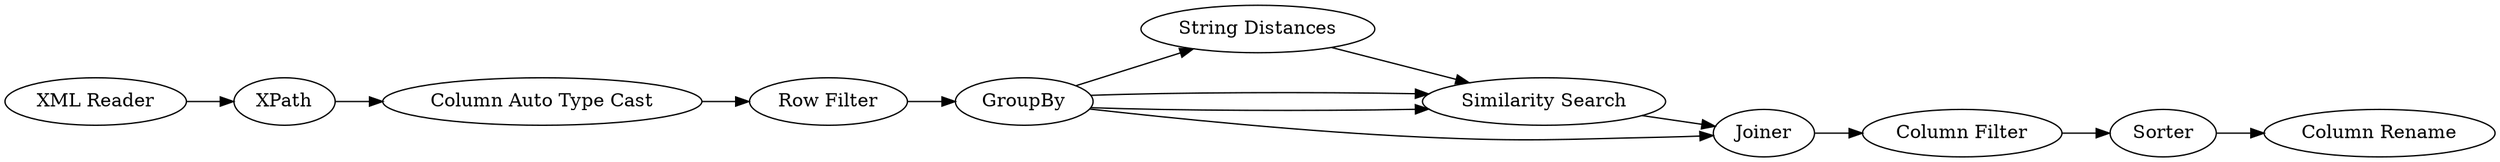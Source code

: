 digraph {
	1 [label="XML Reader"]
	4 [label=XPath]
	5 [label="Column Auto Type Cast"]
	6 [label=GroupBy]
	7 [label="String Distances"]
	8 [label="Similarity Search"]
	9 [label="Row Filter"]
	10 [label=Joiner]
	11 [label=Sorter]
	12 [label="Column Filter"]
	13 [label="Column Rename"]
	1 -> 4
	4 -> 5
	5 -> 9
	6 -> 7
	6 -> 8
	6 -> 8
	6 -> 10
	7 -> 8
	8 -> 10
	9 -> 6
	10 -> 12
	11 -> 13
	12 -> 11
	rankdir=LR
}
